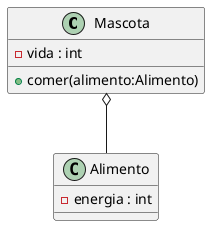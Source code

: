 @startuml Mascota 

class Mascota{
    - vida : int
    + comer(alimento:Alimento)
}
class Alimento {
    - energia : int 
}

Mascota o--Alimento
@enduml